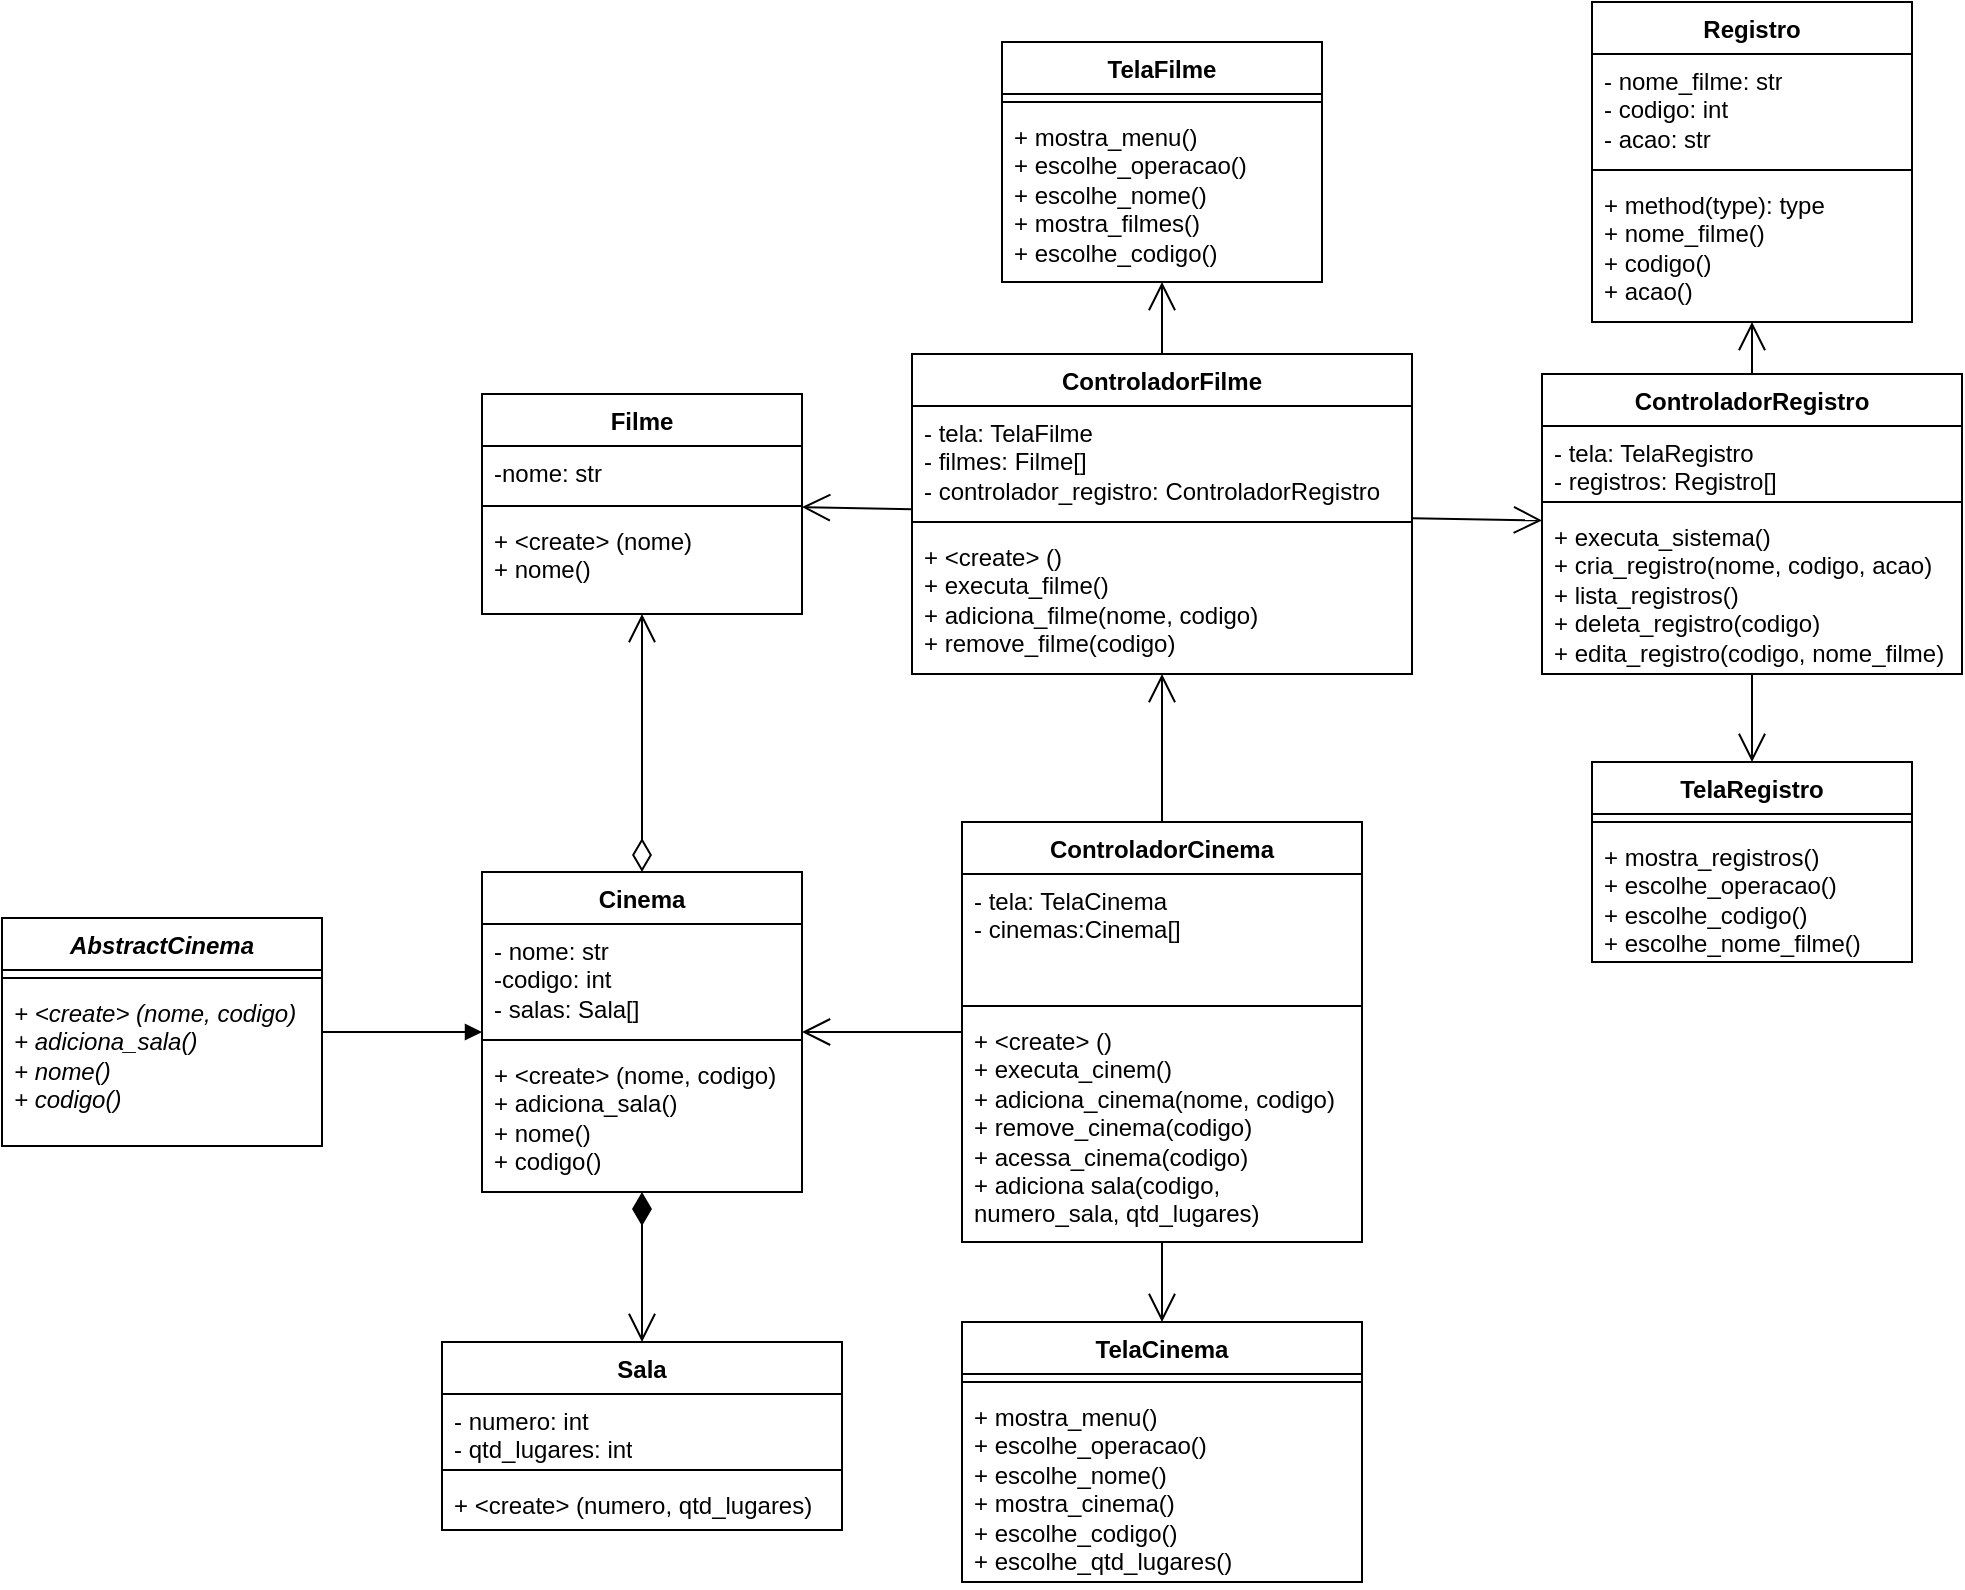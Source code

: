 <mxfile version="21.8.2" type="device">
  <diagram name="Página-1" id="1cu1nDOAknKQ9EofFCga">
    <mxGraphModel dx="1853" dy="589" grid="1" gridSize="10" guides="1" tooltips="1" connect="1" arrows="1" fold="1" page="1" pageScale="1" pageWidth="827" pageHeight="1169" math="0" shadow="0">
      <root>
        <mxCell id="0" />
        <mxCell id="1" parent="0" />
        <mxCell id="f1fqS7-KcUhpYC0OzZ93-1" value="Cinema" style="swimlane;fontStyle=1;align=center;verticalAlign=top;childLayout=stackLayout;horizontal=1;startSize=26;horizontalStack=0;resizeParent=1;resizeParentMax=0;resizeLast=0;collapsible=1;marginBottom=0;whiteSpace=wrap;html=1;" parent="1" vertex="1">
          <mxGeometry x="-40" y="435" width="160" height="160" as="geometry" />
        </mxCell>
        <mxCell id="f1fqS7-KcUhpYC0OzZ93-2" value="- nome: str&lt;br&gt;-codigo: int&lt;br&gt;- salas: Sala[]&amp;nbsp;" style="text;strokeColor=none;fillColor=none;align=left;verticalAlign=top;spacingLeft=4;spacingRight=4;overflow=hidden;rotatable=0;points=[[0,0.5],[1,0.5]];portConstraint=eastwest;whiteSpace=wrap;html=1;" parent="f1fqS7-KcUhpYC0OzZ93-1" vertex="1">
          <mxGeometry y="26" width="160" height="54" as="geometry" />
        </mxCell>
        <mxCell id="f1fqS7-KcUhpYC0OzZ93-3" value="" style="line;strokeWidth=1;fillColor=none;align=left;verticalAlign=middle;spacingTop=-1;spacingLeft=3;spacingRight=3;rotatable=0;labelPosition=right;points=[];portConstraint=eastwest;strokeColor=inherit;" parent="f1fqS7-KcUhpYC0OzZ93-1" vertex="1">
          <mxGeometry y="80" width="160" height="8" as="geometry" />
        </mxCell>
        <mxCell id="f1fqS7-KcUhpYC0OzZ93-4" value="+ &amp;lt;create&amp;gt; (nome, codigo)&lt;br&gt;+ adiciona_sala()&lt;br&gt;+ nome()&lt;br&gt;+ codigo()" style="text;strokeColor=none;fillColor=none;align=left;verticalAlign=top;spacingLeft=4;spacingRight=4;overflow=hidden;rotatable=0;points=[[0,0.5],[1,0.5]];portConstraint=eastwest;whiteSpace=wrap;html=1;" parent="f1fqS7-KcUhpYC0OzZ93-1" vertex="1">
          <mxGeometry y="88" width="160" height="72" as="geometry" />
        </mxCell>
        <mxCell id="f1fqS7-KcUhpYC0OzZ93-5" value="ControladorCinema" style="swimlane;fontStyle=1;align=center;verticalAlign=top;childLayout=stackLayout;horizontal=1;startSize=26;horizontalStack=0;resizeParent=1;resizeParentMax=0;resizeLast=0;collapsible=1;marginBottom=0;whiteSpace=wrap;html=1;" parent="1" vertex="1">
          <mxGeometry x="200" y="410" width="200" height="210" as="geometry" />
        </mxCell>
        <mxCell id="f1fqS7-KcUhpYC0OzZ93-6" value="- tela: TelaCinema&lt;br&gt;- cinemas:Cinema[]" style="text;strokeColor=none;fillColor=none;align=left;verticalAlign=top;spacingLeft=4;spacingRight=4;overflow=hidden;rotatable=0;points=[[0,0.5],[1,0.5]];portConstraint=eastwest;whiteSpace=wrap;html=1;" parent="f1fqS7-KcUhpYC0OzZ93-5" vertex="1">
          <mxGeometry y="26" width="200" height="62" as="geometry" />
        </mxCell>
        <mxCell id="f1fqS7-KcUhpYC0OzZ93-7" value="" style="line;strokeWidth=1;fillColor=none;align=left;verticalAlign=middle;spacingTop=-1;spacingLeft=3;spacingRight=3;rotatable=0;labelPosition=right;points=[];portConstraint=eastwest;strokeColor=inherit;" parent="f1fqS7-KcUhpYC0OzZ93-5" vertex="1">
          <mxGeometry y="88" width="200" height="8" as="geometry" />
        </mxCell>
        <mxCell id="f1fqS7-KcUhpYC0OzZ93-8" value="+ &amp;lt;create&amp;gt; ()&lt;br&gt;+ executa_cinem()&lt;br&gt;+ adiciona_cinema(nome, codigo)&lt;br&gt;+ remove_cinema(codigo)&lt;br&gt;+ acessa_cinema(codigo)&lt;br&gt;+ adiciona sala(codigo, numero_sala, qtd_lugares)" style="text;strokeColor=none;fillColor=none;align=left;verticalAlign=top;spacingLeft=4;spacingRight=4;overflow=hidden;rotatable=0;points=[[0,0.5],[1,0.5]];portConstraint=eastwest;whiteSpace=wrap;html=1;" parent="f1fqS7-KcUhpYC0OzZ93-5" vertex="1">
          <mxGeometry y="96" width="200" height="114" as="geometry" />
        </mxCell>
        <mxCell id="f1fqS7-KcUhpYC0OzZ93-9" value="TelaCinema" style="swimlane;fontStyle=1;align=center;verticalAlign=top;childLayout=stackLayout;horizontal=1;startSize=26;horizontalStack=0;resizeParent=1;resizeParentMax=0;resizeLast=0;collapsible=1;marginBottom=0;whiteSpace=wrap;html=1;" parent="1" vertex="1">
          <mxGeometry x="200" y="660" width="200" height="130" as="geometry" />
        </mxCell>
        <mxCell id="f1fqS7-KcUhpYC0OzZ93-11" value="" style="line;strokeWidth=1;fillColor=none;align=left;verticalAlign=middle;spacingTop=-1;spacingLeft=3;spacingRight=3;rotatable=0;labelPosition=right;points=[];portConstraint=eastwest;strokeColor=inherit;" parent="f1fqS7-KcUhpYC0OzZ93-9" vertex="1">
          <mxGeometry y="26" width="200" height="8" as="geometry" />
        </mxCell>
        <mxCell id="f1fqS7-KcUhpYC0OzZ93-12" value="+ mostra_menu()&lt;br&gt;+ escolhe_operacao()&lt;br&gt;+ escolhe_nome()&lt;br style=&quot;border-color: var(--border-color);&quot;&gt;+ mostra_cinema()&lt;br style=&quot;border-color: var(--border-color);&quot;&gt;+ escolhe_codigo()&lt;br&gt;+ escolhe_qtd_lugares()" style="text;strokeColor=none;fillColor=none;align=left;verticalAlign=top;spacingLeft=4;spacingRight=4;overflow=hidden;rotatable=0;points=[[0,0.5],[1,0.5]];portConstraint=eastwest;whiteSpace=wrap;html=1;" parent="f1fqS7-KcUhpYC0OzZ93-9" vertex="1">
          <mxGeometry y="34" width="200" height="96" as="geometry" />
        </mxCell>
        <mxCell id="f1fqS7-KcUhpYC0OzZ93-17" value="Filme" style="swimlane;fontStyle=1;align=center;verticalAlign=top;childLayout=stackLayout;horizontal=1;startSize=26;horizontalStack=0;resizeParent=1;resizeParentMax=0;resizeLast=0;collapsible=1;marginBottom=0;whiteSpace=wrap;html=1;" parent="1" vertex="1">
          <mxGeometry x="-40" y="196" width="160" height="110" as="geometry" />
        </mxCell>
        <mxCell id="f1fqS7-KcUhpYC0OzZ93-18" value="-nome: str" style="text;strokeColor=none;fillColor=none;align=left;verticalAlign=top;spacingLeft=4;spacingRight=4;overflow=hidden;rotatable=0;points=[[0,0.5],[1,0.5]];portConstraint=eastwest;whiteSpace=wrap;html=1;" parent="f1fqS7-KcUhpYC0OzZ93-17" vertex="1">
          <mxGeometry y="26" width="160" height="26" as="geometry" />
        </mxCell>
        <mxCell id="f1fqS7-KcUhpYC0OzZ93-19" value="" style="line;strokeWidth=1;fillColor=none;align=left;verticalAlign=middle;spacingTop=-1;spacingLeft=3;spacingRight=3;rotatable=0;labelPosition=right;points=[];portConstraint=eastwest;strokeColor=inherit;" parent="f1fqS7-KcUhpYC0OzZ93-17" vertex="1">
          <mxGeometry y="52" width="160" height="8" as="geometry" />
        </mxCell>
        <mxCell id="f1fqS7-KcUhpYC0OzZ93-20" value="+ &amp;lt;create&amp;gt; (nome)&lt;br&gt;+ nome()" style="text;strokeColor=none;fillColor=none;align=left;verticalAlign=top;spacingLeft=4;spacingRight=4;overflow=hidden;rotatable=0;points=[[0,0.5],[1,0.5]];portConstraint=eastwest;whiteSpace=wrap;html=1;" parent="f1fqS7-KcUhpYC0OzZ93-17" vertex="1">
          <mxGeometry y="60" width="160" height="50" as="geometry" />
        </mxCell>
        <mxCell id="f1fqS7-KcUhpYC0OzZ93-21" value="TelaFilme" style="swimlane;fontStyle=1;align=center;verticalAlign=top;childLayout=stackLayout;horizontal=1;startSize=26;horizontalStack=0;resizeParent=1;resizeParentMax=0;resizeLast=0;collapsible=1;marginBottom=0;whiteSpace=wrap;html=1;" parent="1" vertex="1">
          <mxGeometry x="220" y="20" width="160" height="120" as="geometry" />
        </mxCell>
        <mxCell id="f1fqS7-KcUhpYC0OzZ93-23" value="" style="line;strokeWidth=1;fillColor=none;align=left;verticalAlign=middle;spacingTop=-1;spacingLeft=3;spacingRight=3;rotatable=0;labelPosition=right;points=[];portConstraint=eastwest;strokeColor=inherit;" parent="f1fqS7-KcUhpYC0OzZ93-21" vertex="1">
          <mxGeometry y="26" width="160" height="8" as="geometry" />
        </mxCell>
        <mxCell id="f1fqS7-KcUhpYC0OzZ93-24" value="+ mostra_menu()&lt;br style=&quot;border-color: var(--border-color);&quot;&gt;+ escolhe_operacao()&lt;br style=&quot;border-color: var(--border-color);&quot;&gt;+ escolhe_nome()&lt;br style=&quot;border-color: var(--border-color);&quot;&gt;+ mostra_filmes()&lt;br style=&quot;border-color: var(--border-color);&quot;&gt;+ escolhe_codigo()&lt;br style=&quot;border-color: var(--border-color);&quot;&gt;" style="text;strokeColor=none;fillColor=none;align=left;verticalAlign=top;spacingLeft=4;spacingRight=4;overflow=hidden;rotatable=0;points=[[0,0.5],[1,0.5]];portConstraint=eastwest;whiteSpace=wrap;html=1;" parent="f1fqS7-KcUhpYC0OzZ93-21" vertex="1">
          <mxGeometry y="34" width="160" height="86" as="geometry" />
        </mxCell>
        <mxCell id="f1fqS7-KcUhpYC0OzZ93-25" value="ControladorFilme" style="swimlane;fontStyle=1;align=center;verticalAlign=top;childLayout=stackLayout;horizontal=1;startSize=26;horizontalStack=0;resizeParent=1;resizeParentMax=0;resizeLast=0;collapsible=1;marginBottom=0;whiteSpace=wrap;html=1;" parent="1" vertex="1">
          <mxGeometry x="175" y="176" width="250" height="160" as="geometry" />
        </mxCell>
        <mxCell id="f1fqS7-KcUhpYC0OzZ93-26" value="- tela: TelaFilme&lt;br style=&quot;border-color: var(--border-color);&quot;&gt;- filmes: Filme[]&lt;br&gt;- controlador_registro: ControladorRegistro" style="text;strokeColor=none;fillColor=none;align=left;verticalAlign=top;spacingLeft=4;spacingRight=4;overflow=hidden;rotatable=0;points=[[0,0.5],[1,0.5]];portConstraint=eastwest;whiteSpace=wrap;html=1;" parent="f1fqS7-KcUhpYC0OzZ93-25" vertex="1">
          <mxGeometry y="26" width="250" height="54" as="geometry" />
        </mxCell>
        <mxCell id="f1fqS7-KcUhpYC0OzZ93-27" value="" style="line;strokeWidth=1;fillColor=none;align=left;verticalAlign=middle;spacingTop=-1;spacingLeft=3;spacingRight=3;rotatable=0;labelPosition=right;points=[];portConstraint=eastwest;strokeColor=inherit;" parent="f1fqS7-KcUhpYC0OzZ93-25" vertex="1">
          <mxGeometry y="80" width="250" height="8" as="geometry" />
        </mxCell>
        <mxCell id="f1fqS7-KcUhpYC0OzZ93-28" value="+ &amp;lt;create&amp;gt; ()&lt;br style=&quot;border-color: var(--border-color);&quot;&gt;+ executa_filme()&lt;br&gt;+ adiciona_filme(nome, codigo)&lt;br style=&quot;border-color: var(--border-color);&quot;&gt;+ remove_filme(codigo)" style="text;strokeColor=none;fillColor=none;align=left;verticalAlign=top;spacingLeft=4;spacingRight=4;overflow=hidden;rotatable=0;points=[[0,0.5],[1,0.5]];portConstraint=eastwest;whiteSpace=wrap;html=1;" parent="f1fqS7-KcUhpYC0OzZ93-25" vertex="1">
          <mxGeometry y="88" width="250" height="72" as="geometry" />
        </mxCell>
        <mxCell id="f1fqS7-KcUhpYC0OzZ93-37" value="Registro" style="swimlane;fontStyle=1;align=center;verticalAlign=top;childLayout=stackLayout;horizontal=1;startSize=26;horizontalStack=0;resizeParent=1;resizeParentMax=0;resizeLast=0;collapsible=1;marginBottom=0;whiteSpace=wrap;html=1;" parent="1" vertex="1">
          <mxGeometry x="515" width="160" height="160" as="geometry" />
        </mxCell>
        <mxCell id="f1fqS7-KcUhpYC0OzZ93-38" value="- nome_filme: str&lt;br&gt;- codigo: int&lt;br&gt;- acao: str" style="text;strokeColor=none;fillColor=none;align=left;verticalAlign=top;spacingLeft=4;spacingRight=4;overflow=hidden;rotatable=0;points=[[0,0.5],[1,0.5]];portConstraint=eastwest;whiteSpace=wrap;html=1;" parent="f1fqS7-KcUhpYC0OzZ93-37" vertex="1">
          <mxGeometry y="26" width="160" height="54" as="geometry" />
        </mxCell>
        <mxCell id="f1fqS7-KcUhpYC0OzZ93-39" value="" style="line;strokeWidth=1;fillColor=none;align=left;verticalAlign=middle;spacingTop=-1;spacingLeft=3;spacingRight=3;rotatable=0;labelPosition=right;points=[];portConstraint=eastwest;strokeColor=inherit;" parent="f1fqS7-KcUhpYC0OzZ93-37" vertex="1">
          <mxGeometry y="80" width="160" height="8" as="geometry" />
        </mxCell>
        <mxCell id="f1fqS7-KcUhpYC0OzZ93-40" value="+ method(type): type&lt;br&gt;+ nome_filme()&lt;br&gt;+ codigo()&lt;br&gt;+ acao()&lt;br&gt;" style="text;strokeColor=none;fillColor=none;align=left;verticalAlign=top;spacingLeft=4;spacingRight=4;overflow=hidden;rotatable=0;points=[[0,0.5],[1,0.5]];portConstraint=eastwest;whiteSpace=wrap;html=1;" parent="f1fqS7-KcUhpYC0OzZ93-37" vertex="1">
          <mxGeometry y="88" width="160" height="72" as="geometry" />
        </mxCell>
        <mxCell id="f1fqS7-KcUhpYC0OzZ93-41" value="ControladorRegistro" style="swimlane;fontStyle=1;align=center;verticalAlign=top;childLayout=stackLayout;horizontal=1;startSize=26;horizontalStack=0;resizeParent=1;resizeParentMax=0;resizeLast=0;collapsible=1;marginBottom=0;whiteSpace=wrap;html=1;" parent="1" vertex="1">
          <mxGeometry x="490" y="186" width="210" height="150" as="geometry" />
        </mxCell>
        <mxCell id="f1fqS7-KcUhpYC0OzZ93-42" value="- tela: TelaRegistro&lt;br&gt;- registros: Registro[]" style="text;strokeColor=none;fillColor=none;align=left;verticalAlign=top;spacingLeft=4;spacingRight=4;overflow=hidden;rotatable=0;points=[[0,0.5],[1,0.5]];portConstraint=eastwest;whiteSpace=wrap;html=1;" parent="f1fqS7-KcUhpYC0OzZ93-41" vertex="1">
          <mxGeometry y="26" width="210" height="34" as="geometry" />
        </mxCell>
        <mxCell id="f1fqS7-KcUhpYC0OzZ93-43" value="" style="line;strokeWidth=1;fillColor=none;align=left;verticalAlign=middle;spacingTop=-1;spacingLeft=3;spacingRight=3;rotatable=0;labelPosition=right;points=[];portConstraint=eastwest;strokeColor=inherit;" parent="f1fqS7-KcUhpYC0OzZ93-41" vertex="1">
          <mxGeometry y="60" width="210" height="8" as="geometry" />
        </mxCell>
        <mxCell id="f1fqS7-KcUhpYC0OzZ93-44" value="+ executa_sistema()&lt;br&gt;+ cria_registro(nome, codigo, acao)&lt;br&gt;+ lista_registros()&lt;br&gt;+ deleta_registro(codigo)&lt;br&gt;+ edita_registro(codigo, nome_filme)" style="text;strokeColor=none;fillColor=none;align=left;verticalAlign=top;spacingLeft=4;spacingRight=4;overflow=hidden;rotatable=0;points=[[0,0.5],[1,0.5]];portConstraint=eastwest;whiteSpace=wrap;html=1;" parent="f1fqS7-KcUhpYC0OzZ93-41" vertex="1">
          <mxGeometry y="68" width="210" height="82" as="geometry" />
        </mxCell>
        <mxCell id="f1fqS7-KcUhpYC0OzZ93-46" value="" style="endArrow=open;endFill=1;endSize=12;html=1;rounded=0;" parent="1" source="f1fqS7-KcUhpYC0OzZ93-25" target="f1fqS7-KcUhpYC0OzZ93-21" edge="1">
          <mxGeometry width="160" relative="1" as="geometry">
            <mxPoint x="620" y="354" as="sourcePoint" />
            <mxPoint x="780" y="354" as="targetPoint" />
          </mxGeometry>
        </mxCell>
        <mxCell id="f1fqS7-KcUhpYC0OzZ93-48" value="" style="endArrow=open;endFill=1;endSize=12;html=1;rounded=0;" parent="1" source="f1fqS7-KcUhpYC0OzZ93-5" target="f1fqS7-KcUhpYC0OzZ93-1" edge="1">
          <mxGeometry width="160" relative="1" as="geometry">
            <mxPoint x="330" y="350" as="sourcePoint" />
            <mxPoint x="490" y="350" as="targetPoint" />
          </mxGeometry>
        </mxCell>
        <mxCell id="f1fqS7-KcUhpYC0OzZ93-49" value="" style="endArrow=open;endFill=1;endSize=12;html=1;rounded=0;" parent="1" source="f1fqS7-KcUhpYC0OzZ93-5" target="f1fqS7-KcUhpYC0OzZ93-9" edge="1">
          <mxGeometry width="160" relative="1" as="geometry">
            <mxPoint x="330" y="350" as="sourcePoint" />
            <mxPoint x="490" y="350" as="targetPoint" />
          </mxGeometry>
        </mxCell>
        <mxCell id="f1fqS7-KcUhpYC0OzZ93-50" value="" style="endArrow=open;endFill=1;endSize=12;html=1;rounded=0;" parent="1" source="f1fqS7-KcUhpYC0OzZ93-25" target="f1fqS7-KcUhpYC0OzZ93-17" edge="1">
          <mxGeometry width="160" relative="1" as="geometry">
            <mxPoint x="620" y="354" as="sourcePoint" />
            <mxPoint x="780" y="354" as="targetPoint" />
          </mxGeometry>
        </mxCell>
        <mxCell id="f1fqS7-KcUhpYC0OzZ93-67" value="TelaRegistro" style="swimlane;fontStyle=1;align=center;verticalAlign=top;childLayout=stackLayout;horizontal=1;startSize=26;horizontalStack=0;resizeParent=1;resizeParentMax=0;resizeLast=0;collapsible=1;marginBottom=0;whiteSpace=wrap;html=1;" parent="1" vertex="1">
          <mxGeometry x="515" y="380" width="160" height="100" as="geometry" />
        </mxCell>
        <mxCell id="f1fqS7-KcUhpYC0OzZ93-69" value="" style="line;strokeWidth=1;fillColor=none;align=left;verticalAlign=middle;spacingTop=-1;spacingLeft=3;spacingRight=3;rotatable=0;labelPosition=right;points=[];portConstraint=eastwest;strokeColor=inherit;" parent="f1fqS7-KcUhpYC0OzZ93-67" vertex="1">
          <mxGeometry y="26" width="160" height="8" as="geometry" />
        </mxCell>
        <mxCell id="f1fqS7-KcUhpYC0OzZ93-70" value="+ mostra_registros()&lt;br&gt;+ escolhe_operacao()&lt;br&gt;+ escolhe_codigo()&lt;br&gt;+ escolhe_nome_filme()" style="text;strokeColor=none;fillColor=none;align=left;verticalAlign=top;spacingLeft=4;spacingRight=4;overflow=hidden;rotatable=0;points=[[0,0.5],[1,0.5]];portConstraint=eastwest;whiteSpace=wrap;html=1;" parent="f1fqS7-KcUhpYC0OzZ93-67" vertex="1">
          <mxGeometry y="34" width="160" height="66" as="geometry" />
        </mxCell>
        <mxCell id="f1fqS7-KcUhpYC0OzZ93-72" value="Sala" style="swimlane;fontStyle=1;align=center;verticalAlign=top;childLayout=stackLayout;horizontal=1;startSize=26;horizontalStack=0;resizeParent=1;resizeParentMax=0;resizeLast=0;collapsible=1;marginBottom=0;whiteSpace=wrap;html=1;" parent="1" vertex="1">
          <mxGeometry x="-60" y="670" width="200" height="94" as="geometry" />
        </mxCell>
        <mxCell id="f1fqS7-KcUhpYC0OzZ93-73" value="- numero: int&lt;br&gt;- qtd_lugares: int" style="text;strokeColor=none;fillColor=none;align=left;verticalAlign=top;spacingLeft=4;spacingRight=4;overflow=hidden;rotatable=0;points=[[0,0.5],[1,0.5]];portConstraint=eastwest;whiteSpace=wrap;html=1;" parent="f1fqS7-KcUhpYC0OzZ93-72" vertex="1">
          <mxGeometry y="26" width="200" height="34" as="geometry" />
        </mxCell>
        <mxCell id="f1fqS7-KcUhpYC0OzZ93-74" value="" style="line;strokeWidth=1;fillColor=none;align=left;verticalAlign=middle;spacingTop=-1;spacingLeft=3;spacingRight=3;rotatable=0;labelPosition=right;points=[];portConstraint=eastwest;strokeColor=inherit;" parent="f1fqS7-KcUhpYC0OzZ93-72" vertex="1">
          <mxGeometry y="60" width="200" height="8" as="geometry" />
        </mxCell>
        <mxCell id="f1fqS7-KcUhpYC0OzZ93-75" value="+ &amp;lt;create&amp;gt; (numero, qtd_lugares)" style="text;strokeColor=none;fillColor=none;align=left;verticalAlign=top;spacingLeft=4;spacingRight=4;overflow=hidden;rotatable=0;points=[[0,0.5],[1,0.5]];portConstraint=eastwest;whiteSpace=wrap;html=1;" parent="f1fqS7-KcUhpYC0OzZ93-72" vertex="1">
          <mxGeometry y="68" width="200" height="26" as="geometry" />
        </mxCell>
        <mxCell id="f1fqS7-KcUhpYC0OzZ93-77" value="" style="endArrow=open;html=1;endSize=12;startArrow=diamondThin;startSize=14;startFill=1;edgeStyle=orthogonalEdgeStyle;align=left;verticalAlign=bottom;rounded=0;" parent="1" source="f1fqS7-KcUhpYC0OzZ93-1" target="f1fqS7-KcUhpYC0OzZ93-72" edge="1">
          <mxGeometry x="-1" y="3" relative="1" as="geometry">
            <mxPoint x="420" y="390" as="sourcePoint" />
            <mxPoint x="580" y="390" as="targetPoint" />
          </mxGeometry>
        </mxCell>
        <mxCell id="f1fqS7-KcUhpYC0OzZ93-78" value="" style="endArrow=open;html=1;endSize=12;startArrow=diamondThin;startSize=14;startFill=0;edgeStyle=orthogonalEdgeStyle;align=left;verticalAlign=bottom;rounded=0;" parent="1" source="f1fqS7-KcUhpYC0OzZ93-1" target="f1fqS7-KcUhpYC0OzZ93-17" edge="1">
          <mxGeometry x="-1" y="3" relative="1" as="geometry">
            <mxPoint x="420" y="390" as="sourcePoint" />
            <mxPoint x="580" y="390" as="targetPoint" />
          </mxGeometry>
        </mxCell>
        <mxCell id="f1fqS7-KcUhpYC0OzZ93-80" value="" style="endArrow=open;endFill=1;endSize=12;html=1;rounded=0;" parent="1" source="f1fqS7-KcUhpYC0OzZ93-5" target="f1fqS7-KcUhpYC0OzZ93-25" edge="1">
          <mxGeometry width="160" relative="1" as="geometry">
            <mxPoint x="420" y="390" as="sourcePoint" />
            <mxPoint x="580" y="390" as="targetPoint" />
          </mxGeometry>
        </mxCell>
        <mxCell id="f1fqS7-KcUhpYC0OzZ93-81" value="" style="endArrow=open;endFill=1;endSize=12;html=1;rounded=0;" parent="1" source="f1fqS7-KcUhpYC0OzZ93-25" target="f1fqS7-KcUhpYC0OzZ93-41" edge="1">
          <mxGeometry width="160" relative="1" as="geometry">
            <mxPoint x="420" y="300" as="sourcePoint" />
            <mxPoint x="580" y="300" as="targetPoint" />
          </mxGeometry>
        </mxCell>
        <mxCell id="f1fqS7-KcUhpYC0OzZ93-82" value="" style="endArrow=open;endFill=1;endSize=12;html=1;rounded=0;" parent="1" source="f1fqS7-KcUhpYC0OzZ93-41" target="f1fqS7-KcUhpYC0OzZ93-37" edge="1">
          <mxGeometry width="160" relative="1" as="geometry">
            <mxPoint x="450" y="300" as="sourcePoint" />
            <mxPoint x="610" y="300" as="targetPoint" />
          </mxGeometry>
        </mxCell>
        <mxCell id="f1fqS7-KcUhpYC0OzZ93-83" value="" style="endArrow=open;endFill=1;endSize=12;html=1;rounded=0;" parent="1" source="f1fqS7-KcUhpYC0OzZ93-41" target="f1fqS7-KcUhpYC0OzZ93-67" edge="1">
          <mxGeometry width="160" relative="1" as="geometry">
            <mxPoint x="450" y="300" as="sourcePoint" />
            <mxPoint x="610" y="300" as="targetPoint" />
          </mxGeometry>
        </mxCell>
        <mxCell id="f1fqS7-KcUhpYC0OzZ93-84" value="&lt;i&gt;AbstractCinema&lt;/i&gt;" style="swimlane;fontStyle=1;align=center;verticalAlign=top;childLayout=stackLayout;horizontal=1;startSize=26;horizontalStack=0;resizeParent=1;resizeParentMax=0;resizeLast=0;collapsible=1;marginBottom=0;whiteSpace=wrap;html=1;" parent="1" vertex="1">
          <mxGeometry x="-280" y="458" width="160" height="114" as="geometry" />
        </mxCell>
        <mxCell id="f1fqS7-KcUhpYC0OzZ93-86" value="" style="line;strokeWidth=1;fillColor=none;align=left;verticalAlign=middle;spacingTop=-1;spacingLeft=3;spacingRight=3;rotatable=0;labelPosition=right;points=[];portConstraint=eastwest;strokeColor=inherit;" parent="f1fqS7-KcUhpYC0OzZ93-84" vertex="1">
          <mxGeometry y="26" width="160" height="8" as="geometry" />
        </mxCell>
        <mxCell id="f1fqS7-KcUhpYC0OzZ93-87" value="&lt;i&gt;+ &amp;lt;create&amp;gt; (nome, codigo)&lt;br style=&quot;border-color: var(--border-color);&quot;&gt;+ adiciona_sala()&lt;br style=&quot;border-color: var(--border-color);&quot;&gt;+ nome()&lt;br style=&quot;border-color: var(--border-color);&quot;&gt;+ codigo()&lt;/i&gt;" style="text;strokeColor=none;fillColor=none;align=left;verticalAlign=top;spacingLeft=4;spacingRight=4;overflow=hidden;rotatable=0;points=[[0,0.5],[1,0.5]];portConstraint=eastwest;whiteSpace=wrap;html=1;" parent="f1fqS7-KcUhpYC0OzZ93-84" vertex="1">
          <mxGeometry y="34" width="160" height="80" as="geometry" />
        </mxCell>
        <mxCell id="f1fqS7-KcUhpYC0OzZ93-89" value="" style="endArrow=block;endFill=1;html=1;edgeStyle=orthogonalEdgeStyle;align=left;verticalAlign=top;rounded=0;" parent="1" source="f1fqS7-KcUhpYC0OzZ93-84" target="f1fqS7-KcUhpYC0OzZ93-1" edge="1">
          <mxGeometry x="-1" relative="1" as="geometry">
            <mxPoint x="420" y="410" as="sourcePoint" />
            <mxPoint x="580" y="410" as="targetPoint" />
          </mxGeometry>
        </mxCell>
      </root>
    </mxGraphModel>
  </diagram>
</mxfile>

